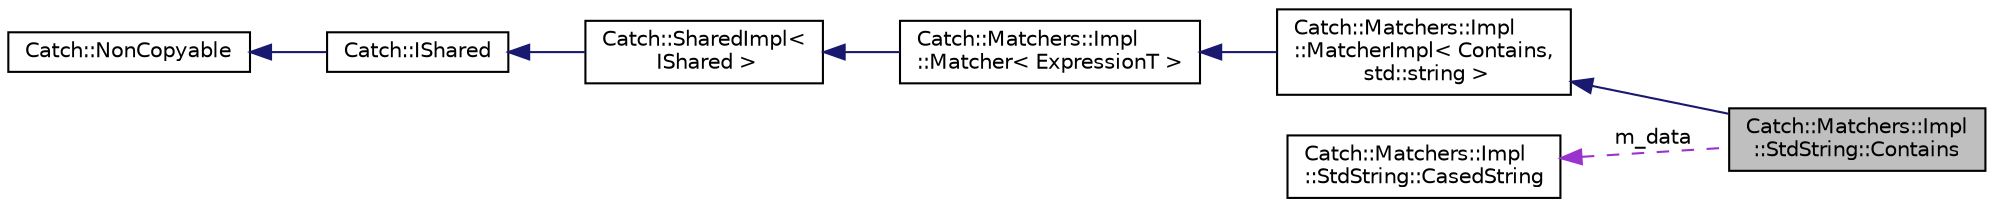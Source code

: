 digraph "Catch::Matchers::Impl::StdString::Contains"
{
 // LATEX_PDF_SIZE
  edge [fontname="Helvetica",fontsize="10",labelfontname="Helvetica",labelfontsize="10"];
  node [fontname="Helvetica",fontsize="10",shape=record];
  rankdir="LR";
  Node1 [label="Catch::Matchers::Impl\l::StdString::Contains",height=0.2,width=0.4,color="black", fillcolor="grey75", style="filled", fontcolor="black",tooltip=" "];
  Node2 -> Node1 [dir="back",color="midnightblue",fontsize="10",style="solid",fontname="Helvetica"];
  Node2 [label="Catch::Matchers::Impl\l::MatcherImpl\< Contains,\l std::string \>",height=0.2,width=0.4,color="black", fillcolor="white", style="filled",URL="$structCatch_1_1Matchers_1_1Impl_1_1MatcherImpl.html",tooltip=" "];
  Node3 -> Node2 [dir="back",color="midnightblue",fontsize="10",style="solid",fontname="Helvetica"];
  Node3 [label="Catch::Matchers::Impl\l::Matcher\< ExpressionT \>",height=0.2,width=0.4,color="black", fillcolor="white", style="filled",URL="$structCatch_1_1Matchers_1_1Impl_1_1Matcher.html",tooltip=" "];
  Node4 -> Node3 [dir="back",color="midnightblue",fontsize="10",style="solid",fontname="Helvetica"];
  Node4 [label="Catch::SharedImpl\<\l IShared \>",height=0.2,width=0.4,color="black", fillcolor="white", style="filled",URL="$structCatch_1_1SharedImpl.html",tooltip=" "];
  Node5 -> Node4 [dir="back",color="midnightblue",fontsize="10",style="solid",fontname="Helvetica"];
  Node5 [label="Catch::IShared",height=0.2,width=0.4,color="black", fillcolor="white", style="filled",URL="$structCatch_1_1IShared.html",tooltip=" "];
  Node6 -> Node5 [dir="back",color="midnightblue",fontsize="10",style="solid",fontname="Helvetica"];
  Node6 [label="Catch::NonCopyable",height=0.2,width=0.4,color="black", fillcolor="white", style="filled",URL="$classCatch_1_1NonCopyable.html",tooltip=" "];
  Node7 -> Node1 [dir="back",color="darkorchid3",fontsize="10",style="dashed",label=" m_data" ,fontname="Helvetica"];
  Node7 [label="Catch::Matchers::Impl\l::StdString::CasedString",height=0.2,width=0.4,color="black", fillcolor="white", style="filled",URL="$structCatch_1_1Matchers_1_1Impl_1_1StdString_1_1CasedString.html",tooltip=" "];
}

